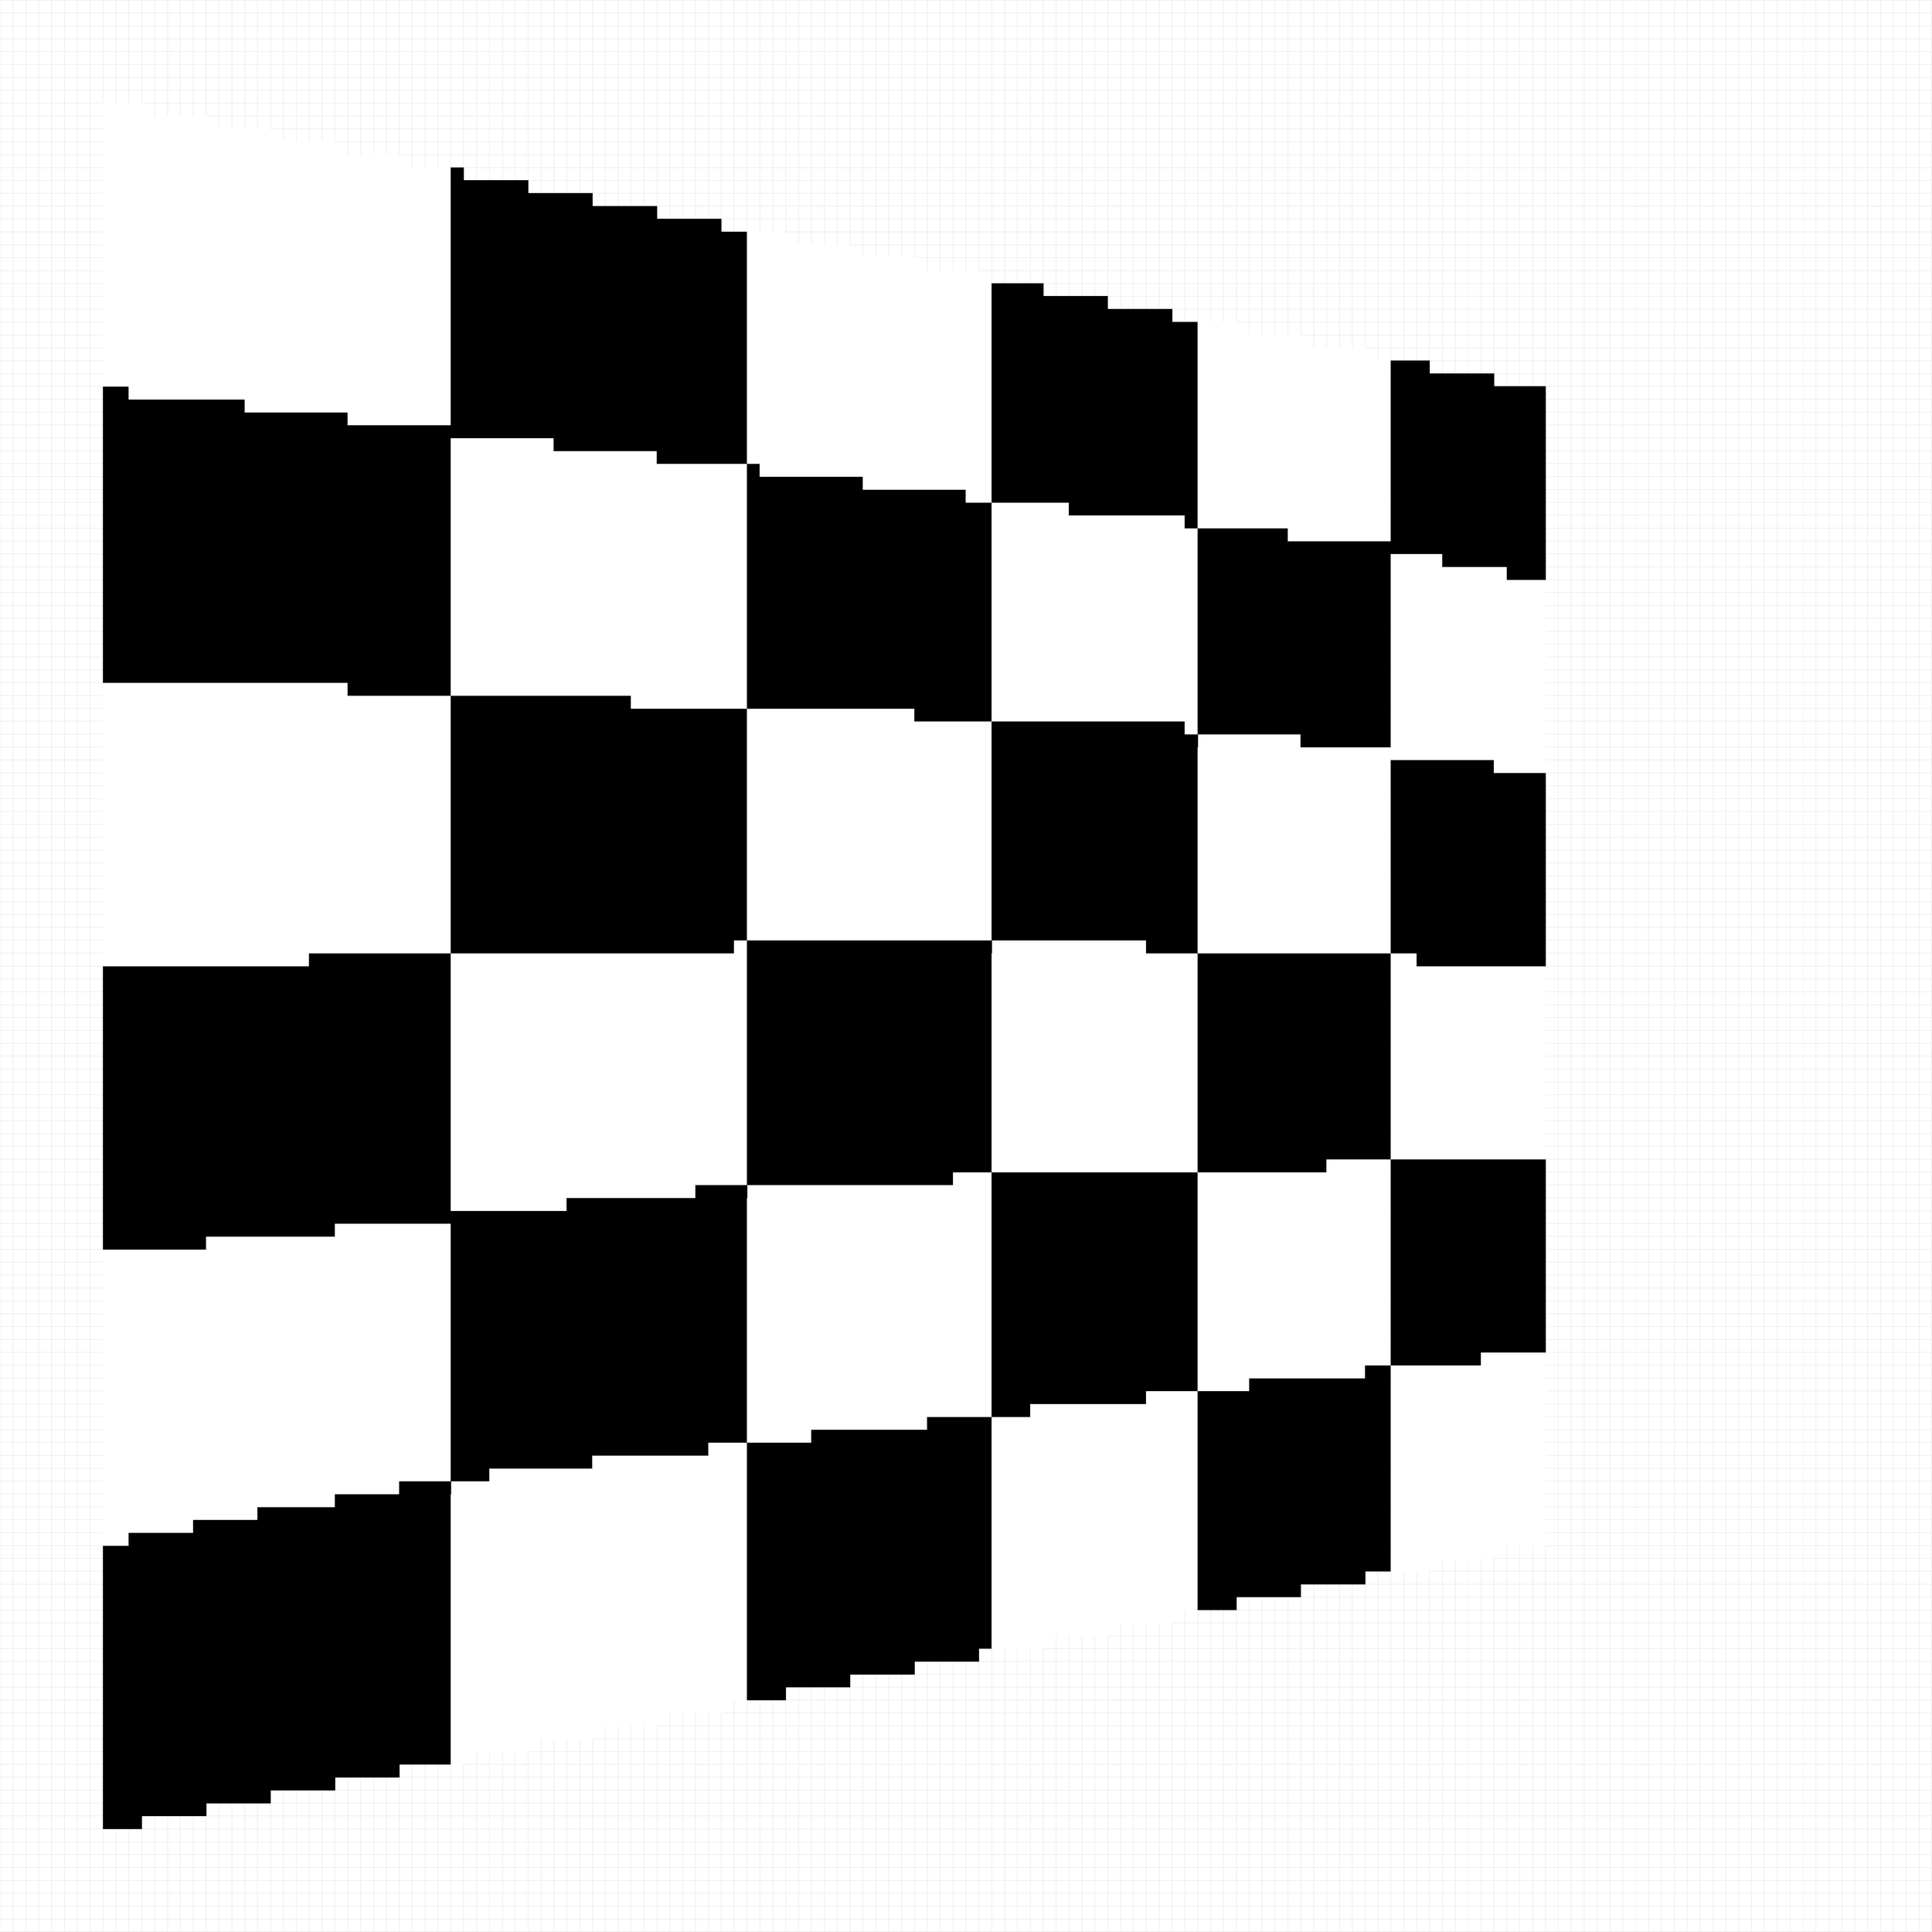 pen B[] = { rgb("2e75b6"), rgb("5b9bd5"), rgb("9dc3e6") };
pen O[] = { rgb("f6bd97"), rgb("ed7d31"), rgb("f9cbad") };
pen G[] = { rgb("000000"), rgb("70ad47"), rgb("a9d18e") };
pen Y[] = { rgb("ffdf7f"), rgb("ffc000"), rgb("000000") };

unitsize(1cm);

// 
// Grundlegende Datentypen
// 

struct vec4 {
	real x, y, z, w;
	real val(int i) { if (i == 0) return x; if (i == 1) return y; if (i == 2) return z; if (i == 3) return w; return 1/0; }
	void set(int i, real v) { if (i == 0) x=v; else if (i == 1) y=v; else if (i == 2) z=v; else if (i == 3) w=v; else 1/0; }

};
void write(vec4 v) {
	write(v.x, v.y, v.z, v.w);
}
vec4 make_vec(real x, real y, real z, real w=1) {
	vec4 v;
	v.x = x;
	v.y = y;
	v.z = z;
	v.w = w;
	return v;
}
pair assume_2d(vec4 v) { return (v.x, v.y); }
struct mat4 {
	real a[] = new real[16];
	real val(int row, int col) {
		return a[row*4+col];
	}
	void set(int row, int col, real val) {
		a[row*4+col] = val;
	}
};
mat4 make_mat4() {
	mat4 m;
	for (int i = 0; i < 16; ++i)
		m.a[i] = 0;
	m.a[0] = m.a[5] = m.a[10] = m.a[15] = 1;
	return m;
}

real pi = 3.14159265359;

// 
// Matrizen
// 

mat4 make_proj(real fovy, real aspect, real n, real f) {
	mat4 p = make_mat4();
	real F = 1.0/tan(pi*fovy/2/180);
	p.set(0,0, F/aspect);
	p.set(1,1, F);
	p.set(2,2, (n+f)/(n-f));
	p.set(3,3, 0);
	p.set(2,3, 2*n*f/(n-f));
	p.set(3,2, -1);
	return p;
}

mat4 make_window(real w, real h, real n, real f) {
	mat4 m = make_mat4();
	m.set(0,0, w/2);
	m.set(1,1, h/2);
	m.set(2,2, (f-n)/2);
	m.set(0,3, w/2);
	m.set(1,3, h/2);
	m.set(2,3, (f+n)/2);
	return m;
}

vec4 mul(mat4 m, vec4 v) {
	vec4 res;
	for (int row = 0; row < 4; row = row + 1) {
		real acc = 0;
		for (int col = 0; col < 4; col = col + 1)
			acc += m.val(row, col) * v.val(col);
		res.set(row, acc);
	}
	return res;
}

// 
// Vertex Attributes:
// Alles was mit einem Dreicks-Eckpunkt mitkommt
// 
struct vertex_attributes {
	vec4 pos;
	pair tc;
	real rcp_z;
};

// 
// Dreiecke: Pro Eckpunkt einen Satz von Vertex Attributes
// 
struct tri {
	vertex_attributes a, b, c;
};
tri make_tri(vec4 a, pair tex_coord_a,
             vec4 b, pair tex_coord_b,
             vec4 c, pair tex_coord_c) {
	tri t;
	t.a.pos = a; t.a.tc = tex_coord_a;
	t.b.pos = b; t.b.tc = tex_coord_b;
	t.c.pos = c; t.c.tc = tex_coord_c;
	return t;
}

// 
// Füllen eines Pixel
// 
void draw_pixel(real x, real y, pen border = black+linewidth(2), pen fill = lightgray) {
	void draw_pixel_discrete(int x, int y) {
		filldraw((x,y)--(x+1,y)--(x+1,y+1)--(x,y+1)--cycle, fill, border);
	}
	draw_pixel_discrete((int)round(x), (int)round(y));
}

void draw_pixelgrid(int w, int h, pen lines = lightgray, pen dots = invisible) {
	for (int x = 0; x <= w; ++x)
		draw((x,0)--(x,h), lightgray);
	for (int y = 0; y <= h; ++y)
		draw((0,y)--(w,y), lightgray);
	for (int x = 0; x < w; ++x)
		for (int y = 0; y < h; ++y)
			dot((x+.5,y+.5), linewidth(4)+dots);
}

// 
// SD-Rasterisierung wie in der ersten Übung
// (auch: aufgeräumte Referenz für Teile von Blatt1)
// 
pair line_normal(vec4 A, vec4 B) {
	// suppose the vec4 is 2d
	pair a = assume_2d(A);
	pair b = assume_2d(B);
	pair v = b-a;
	v = v/sqrt(dot(v,v));
	return (-v.y,v.x);
}

// (Diese Funktion wird weiter unten definiert und soll von Ihnen vervollständigt werden)
pen pixel_color(real x, real y, tri triangle);

void raster_planes(tri tri) {
	pair n_a = line_normal(tri.a.pos, tri.b.pos);
	pair n_b = line_normal(tri.b.pos, tri.c.pos);
	pair n_c = line_normal(tri.c.pos, tri.a.pos);
	int x_min = (int)floor(min(tri.a.pos.x, tri.b.pos.x, tri.c.pos.x));
	int x_max = (int)ceil( max(tri.a.pos.x, tri.b.pos.x, tri.c.pos.x));
	int y_min = (int)floor(min(tri.a.pos.y, tri.b.pos.y, tri.c.pos.y));
	int y_max = (int)ceil( max(tri.a.pos.y, tri.b.pos.y, tri.c.pos.y));
	for (int y = y_min; y <= y_max; y += 1)
		for (int x = x_min; x <= x_max; x += 1) {
			bool hit = false;
			bool point_in_tri(real pixel_x, real pixel_y) {
				if (dot(n_a, (pixel_x, pixel_y) - assume_2d(tri.a.pos)) < 0) return false;
				if (dot(n_b, (pixel_x, pixel_y) - assume_2d(tri.b.pos)) < 0) return false;
				if (dot(n_c, (pixel_x, pixel_y) - assume_2d(tri.c.pos)) < 0) return false;
				return true;
			}
			real pixel_x = x + 0.5;
			real pixel_y = y + 0.5;
			hit = point_in_tri(pixel_x, pixel_y);
			if (hit) {
				pen col = pixel_color(pixel_x, pixel_y, tri);
				draw_pixel(x, y, border=col, fill=col);
			}
		} 
}

// 
// Die Texture
// 
pen checkerboard_texture(pair tex_coord) {
	pair tc = (abs(tex_coord.x) % 1, abs(tex_coord.y) % 1);
	if (tc.x > 0.5)
		if (tc.y > 0.5)
			return black;
		else
			return white;
	else
		if (tc.y > 0.5)
			return white;
		else
			return black;
}

// 
// Baryzentrische Koordinate, wie in VL02 besprochen.  Ein Objekt dieser Klasse
// enthält schon die Koordinaten und kann entsprechend verwendet werden um mit
// hilfe dieser Koordinaten an den Eckpunkten definierte Werte zu interpolieren.
// 
struct barycentric_coordinate {
	real alpha, beta, gamma;
	real interpolate(real a, real b, real c) {
		return alpha*a + beta*b + gamma*c;
	}
	pair interpolate(pair a, pair b, pair c) {
		return alpha*a + beta*b + gamma*c;
	}
};

// 
// Berechnung der baryzentrischen Koordinate eines Punkts p bezüglich eines Dreiecks.
// 
barycentric_coordinate compute_barycentric_coord(pair p, tri triangle) {
	pair a = assume_2d(triangle.a.pos);
	pair b = assume_2d(triangle.b.pos);
	pair c = assume_2d(triangle.c.pos);
	pair u = b-a;
	pair v = c-a;
	real d = u.x*v.y - u.y*v.x;
	barycentric_coordinate bc;
	bc.beta  = dot((v.y, -v.x), p-a) / d;
	bc.gamma = dot((-u.y, u.x), p-a) / d;
	bc.alpha = 1 - bc.beta - bc.gamma;
	return bc;
}


// 
// Ab hier können Sie Code anpassen
// 

bool PCI = true;

pen fragment_shader(real x, real y, tri triangle, pair tc) {
	return checkerboard_texture(tc);
}

pen fixed_function_fragment(real x, real y, tri triangle) {
	//TODO
	barycentric_coordinate bc = compute_barycentric_coord((x, y), triangle);
	pair tc = bc.interpolate(triangle.a.tc, triangle.b.tc, triangle.c.tc);

	// interplate z'
	real z_ = bc.interpolate(triangle.a.rcp_z, triangle.b.rcp_z, triangle.c.rcp_z);
	// a = a' / z'
	tc = tc / z_;

	return fragment_shader(x, y, triangle, tc);
}

pixel_color = new pen(real x, real y, tri triangle) {
	return fixed_function_fragment(x, y, triangle);
};

int vp_w = 150;
int vp_h = 150;
draw_pixelgrid(vp_w, vp_h);

mat4 W = make_window(vp_w, vp_h, 1, 100);
mat4 P = make_proj(37, vp_w/(real)vp_h, 1, 100);
vertex_attributes vertex_shader(vertex_attributes view) {
	vertex_attributes clip;
	clip.pos = mul(P, view.pos);
	clip.tc = view.tc;
	return clip;
}
void fixed_function_vertex(vertex_attributes vattr) {
	// emit z' = 1/vz (z from clip space)
	vattr.rcp_z = 1 / vattr.pos.z;
	vattr.tc = vattr.tc * vattr.rcp_z;

	vec4 ndc     = make_vec(vattr.pos.x/vattr.pos.w, vattr.pos.y/vattr.pos.w, vattr.pos.z/vattr.pos.w, 1);
	vattr.pos    = mul(W, ndc);
}
tri pipe(tri in) {
	tri out;
	out.a = vertex_shader(in.a);
	out.b = vertex_shader(in.b);
	out.c = vertex_shader(in.c);
	fixed_function_vertex(out.a);
	fixed_function_vertex(out.b);
	fixed_function_vertex(out.c);
	return out;
}

// 
// Ab hier sollten Sie nur die Konfiguration via mode ändern.
// 

tri t1, t2;
string mode = "head-on";
mode = "slant";
//mode = "SLANT";
real tc_max = 3;

if (mode == "head-on") {
	t1 = make_tri(make_vec(-3, -3, -10), (0,0),
				  make_vec( 3, -3, -10), (tc_max,0),
				  make_vec( 3,  3, -10), (tc_max,tc_max));

	t2 = make_tri(make_vec(-3, -3, -10), (0,0),
				  make_vec( 3,  3, -10), (tc_max,tc_max),
				  make_vec(-3,  3, -10), (0,tc_max));
}
else if (mode == "slant") {
	t1 = make_tri(make_vec(-3, -3, -10), (0,0),
				  make_vec( 3, -3, -15), (tc_max,0),
				  make_vec( 3,  3, -15), (tc_max,tc_max));

	t2 = make_tri(make_vec(-3, -3, -10), (0,0),
				  make_vec( 3,  3, -15), (tc_max,tc_max),
				  make_vec(-3,  3, -10), (0,tc_max));
}
else if (mode == "SLANT") {
	t1 = make_tri(make_vec(-3, -3, -10), (0,0),
				  make_vec( 3, -3, -25), (tc_max,0),
				  make_vec( 3,  3, -25), (tc_max,tc_max));

	t2 = make_tri(make_vec(-3, -3, -10), (0,0),
				  make_vec( 3,  3, -25), (tc_max,tc_max),
				  make_vec(-3,  3, -10), (0,tc_max));
}

tri ss1 = pipe(t1);
tri ss2 = pipe(t2);

raster_planes(ss1);
raster_planes(ss2);

